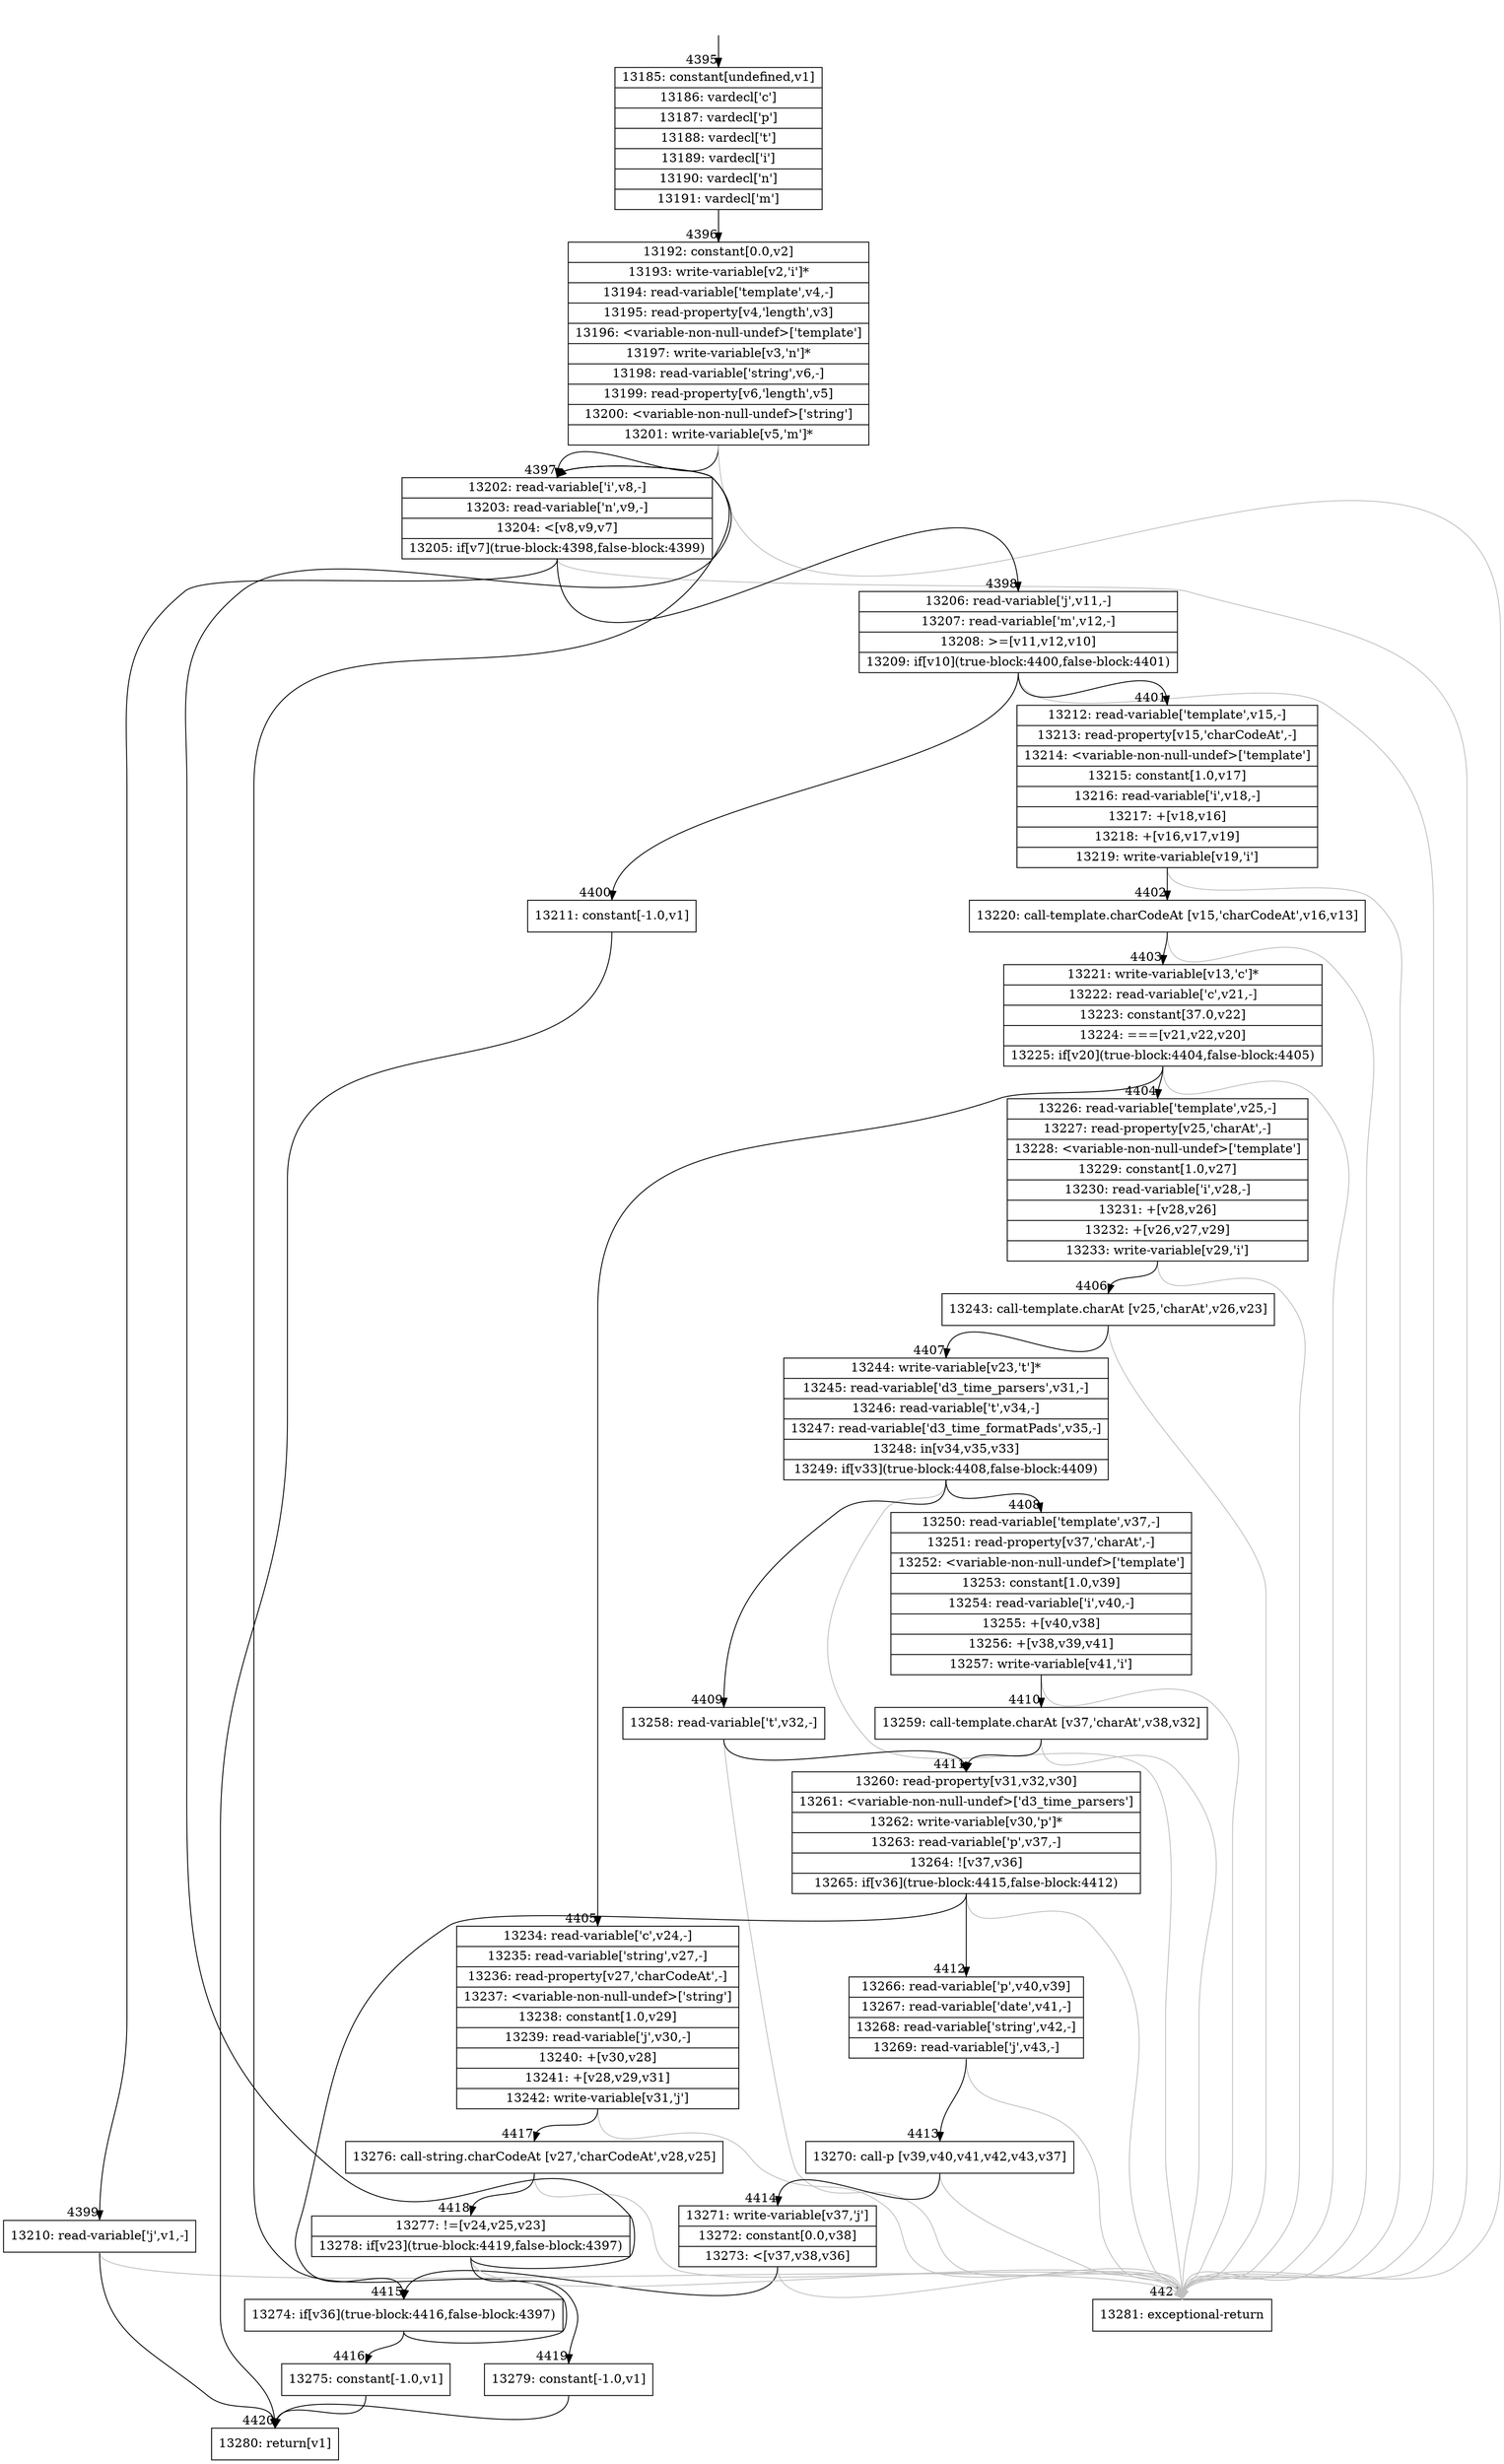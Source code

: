 digraph {
rankdir="TD"
BB_entry407[shape=none,label=""];
BB_entry407 -> BB4395 [tailport=s, headport=n, headlabel="    4395"]
BB4395 [shape=record label="{13185: constant[undefined,v1]|13186: vardecl['c']|13187: vardecl['p']|13188: vardecl['t']|13189: vardecl['i']|13190: vardecl['n']|13191: vardecl['m']}" ] 
BB4395 -> BB4396 [tailport=s, headport=n, headlabel="      4396"]
BB4396 [shape=record label="{13192: constant[0.0,v2]|13193: write-variable[v2,'i']*|13194: read-variable['template',v4,-]|13195: read-property[v4,'length',v3]|13196: \<variable-non-null-undef\>['template']|13197: write-variable[v3,'n']*|13198: read-variable['string',v6,-]|13199: read-property[v6,'length',v5]|13200: \<variable-non-null-undef\>['string']|13201: write-variable[v5,'m']*}" ] 
BB4396 -> BB4397 [tailport=s, headport=n, headlabel="      4397"]
BB4396 -> BB4421 [tailport=s, headport=n, color=gray, headlabel="      4421"]
BB4397 [shape=record label="{13202: read-variable['i',v8,-]|13203: read-variable['n',v9,-]|13204: \<[v8,v9,v7]|13205: if[v7](true-block:4398,false-block:4399)}" ] 
BB4397 -> BB4398 [tailport=s, headport=n, headlabel="      4398"]
BB4397 -> BB4399 [tailport=s, headport=n, headlabel="      4399"]
BB4397 -> BB4421 [tailport=s, headport=n, color=gray]
BB4398 [shape=record label="{13206: read-variable['j',v11,-]|13207: read-variable['m',v12,-]|13208: \>=[v11,v12,v10]|13209: if[v10](true-block:4400,false-block:4401)}" ] 
BB4398 -> BB4400 [tailport=s, headport=n, headlabel="      4400"]
BB4398 -> BB4401 [tailport=s, headport=n, headlabel="      4401"]
BB4398 -> BB4421 [tailport=s, headport=n, color=gray]
BB4399 [shape=record label="{13210: read-variable['j',v1,-]}" ] 
BB4399 -> BB4420 [tailport=s, headport=n, headlabel="      4420"]
BB4399 -> BB4421 [tailport=s, headport=n, color=gray]
BB4400 [shape=record label="{13211: constant[-1.0,v1]}" ] 
BB4400 -> BB4420 [tailport=s, headport=n]
BB4401 [shape=record label="{13212: read-variable['template',v15,-]|13213: read-property[v15,'charCodeAt',-]|13214: \<variable-non-null-undef\>['template']|13215: constant[1.0,v17]|13216: read-variable['i',v18,-]|13217: +[v18,v16]|13218: +[v16,v17,v19]|13219: write-variable[v19,'i']}" ] 
BB4401 -> BB4402 [tailport=s, headport=n, headlabel="      4402"]
BB4401 -> BB4421 [tailport=s, headport=n, color=gray]
BB4402 [shape=record label="{13220: call-template.charCodeAt [v15,'charCodeAt',v16,v13]}" ] 
BB4402 -> BB4403 [tailport=s, headport=n, headlabel="      4403"]
BB4402 -> BB4421 [tailport=s, headport=n, color=gray]
BB4403 [shape=record label="{13221: write-variable[v13,'c']*|13222: read-variable['c',v21,-]|13223: constant[37.0,v22]|13224: ===[v21,v22,v20]|13225: if[v20](true-block:4404,false-block:4405)}" ] 
BB4403 -> BB4404 [tailport=s, headport=n, headlabel="      4404"]
BB4403 -> BB4405 [tailport=s, headport=n, headlabel="      4405"]
BB4403 -> BB4421 [tailport=s, headport=n, color=gray]
BB4404 [shape=record label="{13226: read-variable['template',v25,-]|13227: read-property[v25,'charAt',-]|13228: \<variable-non-null-undef\>['template']|13229: constant[1.0,v27]|13230: read-variable['i',v28,-]|13231: +[v28,v26]|13232: +[v26,v27,v29]|13233: write-variable[v29,'i']}" ] 
BB4404 -> BB4406 [tailport=s, headport=n, headlabel="      4406"]
BB4404 -> BB4421 [tailport=s, headport=n, color=gray]
BB4405 [shape=record label="{13234: read-variable['c',v24,-]|13235: read-variable['string',v27,-]|13236: read-property[v27,'charCodeAt',-]|13237: \<variable-non-null-undef\>['string']|13238: constant[1.0,v29]|13239: read-variable['j',v30,-]|13240: +[v30,v28]|13241: +[v28,v29,v31]|13242: write-variable[v31,'j']}" ] 
BB4405 -> BB4417 [tailport=s, headport=n, headlabel="      4417"]
BB4405 -> BB4421 [tailport=s, headport=n, color=gray]
BB4406 [shape=record label="{13243: call-template.charAt [v25,'charAt',v26,v23]}" ] 
BB4406 -> BB4407 [tailport=s, headport=n, headlabel="      4407"]
BB4406 -> BB4421 [tailport=s, headport=n, color=gray]
BB4407 [shape=record label="{13244: write-variable[v23,'t']*|13245: read-variable['d3_time_parsers',v31,-]|13246: read-variable['t',v34,-]|13247: read-variable['d3_time_formatPads',v35,-]|13248: in[v34,v35,v33]|13249: if[v33](true-block:4408,false-block:4409)}" ] 
BB4407 -> BB4408 [tailport=s, headport=n, headlabel="      4408"]
BB4407 -> BB4409 [tailport=s, headport=n, headlabel="      4409"]
BB4407 -> BB4421 [tailport=s, headport=n, color=gray]
BB4408 [shape=record label="{13250: read-variable['template',v37,-]|13251: read-property[v37,'charAt',-]|13252: \<variable-non-null-undef\>['template']|13253: constant[1.0,v39]|13254: read-variable['i',v40,-]|13255: +[v40,v38]|13256: +[v38,v39,v41]|13257: write-variable[v41,'i']}" ] 
BB4408 -> BB4410 [tailport=s, headport=n, headlabel="      4410"]
BB4408 -> BB4421 [tailport=s, headport=n, color=gray]
BB4409 [shape=record label="{13258: read-variable['t',v32,-]}" ] 
BB4409 -> BB4411 [tailport=s, headport=n, headlabel="      4411"]
BB4409 -> BB4421 [tailport=s, headport=n, color=gray]
BB4410 [shape=record label="{13259: call-template.charAt [v37,'charAt',v38,v32]}" ] 
BB4410 -> BB4411 [tailport=s, headport=n]
BB4410 -> BB4421 [tailport=s, headport=n, color=gray]
BB4411 [shape=record label="{13260: read-property[v31,v32,v30]|13261: \<variable-non-null-undef\>['d3_time_parsers']|13262: write-variable[v30,'p']*|13263: read-variable['p',v37,-]|13264: ![v37,v36]|13265: if[v36](true-block:4415,false-block:4412)}" ] 
BB4411 -> BB4415 [tailport=s, headport=n, headlabel="      4415"]
BB4411 -> BB4412 [tailport=s, headport=n, headlabel="      4412"]
BB4411 -> BB4421 [tailport=s, headport=n, color=gray]
BB4412 [shape=record label="{13266: read-variable['p',v40,v39]|13267: read-variable['date',v41,-]|13268: read-variable['string',v42,-]|13269: read-variable['j',v43,-]}" ] 
BB4412 -> BB4413 [tailport=s, headport=n, headlabel="      4413"]
BB4412 -> BB4421 [tailport=s, headport=n, color=gray]
BB4413 [shape=record label="{13270: call-p [v39,v40,v41,v42,v43,v37]}" ] 
BB4413 -> BB4414 [tailport=s, headport=n, headlabel="      4414"]
BB4413 -> BB4421 [tailport=s, headport=n, color=gray]
BB4414 [shape=record label="{13271: write-variable[v37,'j']|13272: constant[0.0,v38]|13273: \<[v37,v38,v36]}" ] 
BB4414 -> BB4415 [tailport=s, headport=n]
BB4414 -> BB4421 [tailport=s, headport=n, color=gray]
BB4415 [shape=record label="{13274: if[v36](true-block:4416,false-block:4397)}" ] 
BB4415 -> BB4416 [tailport=s, headport=n, headlabel="      4416"]
BB4415 -> BB4397 [tailport=s, headport=n]
BB4416 [shape=record label="{13275: constant[-1.0,v1]}" ] 
BB4416 -> BB4420 [tailport=s, headport=n]
BB4417 [shape=record label="{13276: call-string.charCodeAt [v27,'charCodeAt',v28,v25]}" ] 
BB4417 -> BB4418 [tailport=s, headport=n, headlabel="      4418"]
BB4417 -> BB4421 [tailport=s, headport=n, color=gray]
BB4418 [shape=record label="{13277: !=[v24,v25,v23]|13278: if[v23](true-block:4419,false-block:4397)}" ] 
BB4418 -> BB4419 [tailport=s, headport=n, headlabel="      4419"]
BB4418 -> BB4397 [tailport=s, headport=n]
BB4418 -> BB4421 [tailport=s, headport=n, color=gray]
BB4419 [shape=record label="{13279: constant[-1.0,v1]}" ] 
BB4419 -> BB4420 [tailport=s, headport=n]
BB4420 [shape=record label="{13280: return[v1]}" ] 
BB4421 [shape=record label="{13281: exceptional-return}" ] 
//#$~ 2562
}
